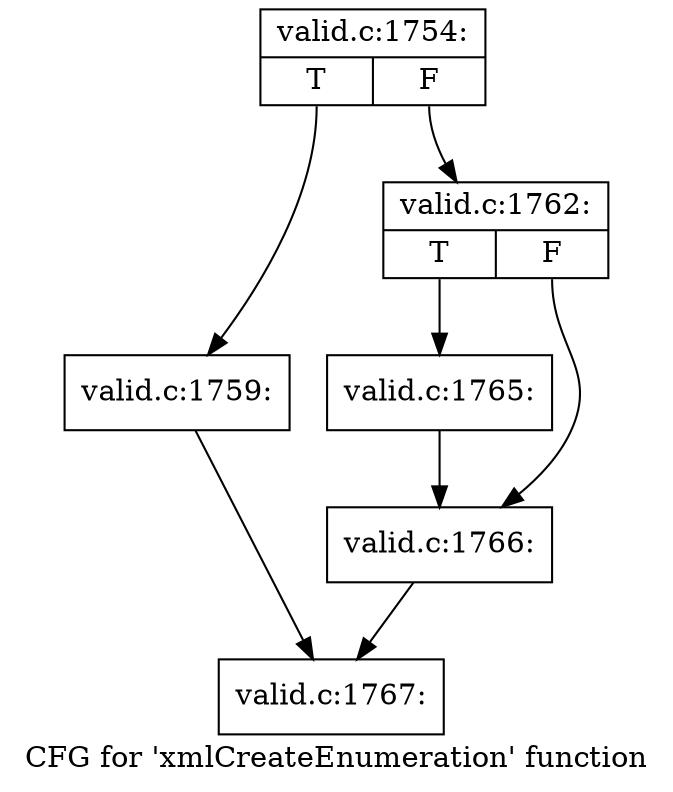 digraph "CFG for 'xmlCreateEnumeration' function" {
	label="CFG for 'xmlCreateEnumeration' function";

	Node0x4f67d60 [shape=record,label="{valid.c:1754:|{<s0>T|<s1>F}}"];
	Node0x4f67d60:s0 -> Node0x4f678a0;
	Node0x4f67d60:s1 -> Node0x4f678f0;
	Node0x4f678a0 [shape=record,label="{valid.c:1759:}"];
	Node0x4f678a0 -> Node0x4f675d0;
	Node0x4f678f0 [shape=record,label="{valid.c:1762:|{<s0>T|<s1>F}}"];
	Node0x4f678f0:s0 -> Node0x4f6b1b0;
	Node0x4f678f0:s1 -> Node0x4f6b200;
	Node0x4f6b1b0 [shape=record,label="{valid.c:1765:}"];
	Node0x4f6b1b0 -> Node0x4f6b200;
	Node0x4f6b200 [shape=record,label="{valid.c:1766:}"];
	Node0x4f6b200 -> Node0x4f675d0;
	Node0x4f675d0 [shape=record,label="{valid.c:1767:}"];
}
